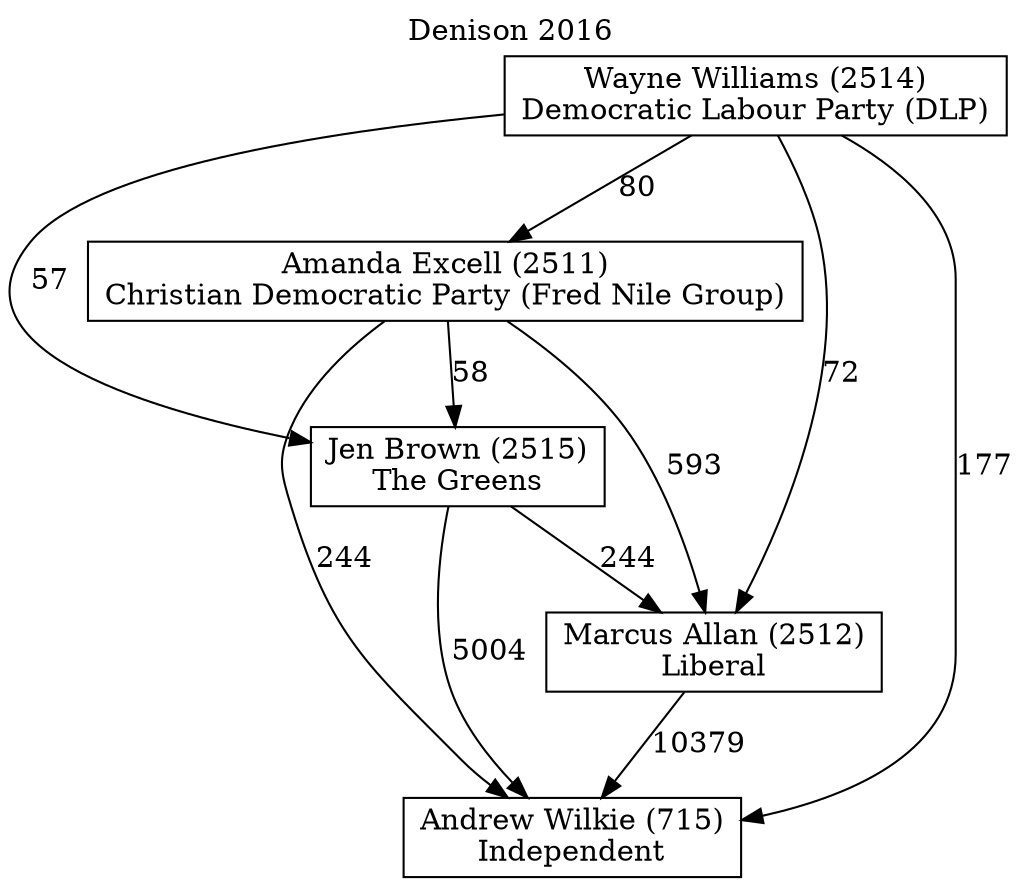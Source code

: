 // House preference flow
digraph "Andrew Wilkie (715)_Denison_2016" {
	graph [label="Denison 2016" labelloc=t mclimit=10]
	node [shape=box]
	"Andrew Wilkie (715)" [label="Andrew Wilkie (715)
Independent"]
	"Marcus Allan (2512)" [label="Marcus Allan (2512)
Liberal"]
	"Jen Brown (2515)" [label="Jen Brown (2515)
The Greens"]
	"Amanda Excell (2511)" [label="Amanda Excell (2511)
Christian Democratic Party (Fred Nile Group)"]
	"Wayne Williams (2514)" [label="Wayne Williams (2514)
Democratic Labour Party (DLP)"]
	"Marcus Allan (2512)" -> "Andrew Wilkie (715)" [label=10379]
	"Jen Brown (2515)" -> "Marcus Allan (2512)" [label=244]
	"Amanda Excell (2511)" -> "Jen Brown (2515)" [label=58]
	"Wayne Williams (2514)" -> "Amanda Excell (2511)" [label=80]
	"Jen Brown (2515)" -> "Andrew Wilkie (715)" [label=5004]
	"Amanda Excell (2511)" -> "Andrew Wilkie (715)" [label=244]
	"Wayne Williams (2514)" -> "Andrew Wilkie (715)" [label=177]
	"Wayne Williams (2514)" -> "Jen Brown (2515)" [label=57]
	"Amanda Excell (2511)" -> "Marcus Allan (2512)" [label=593]
	"Wayne Williams (2514)" -> "Marcus Allan (2512)" [label=72]
}
